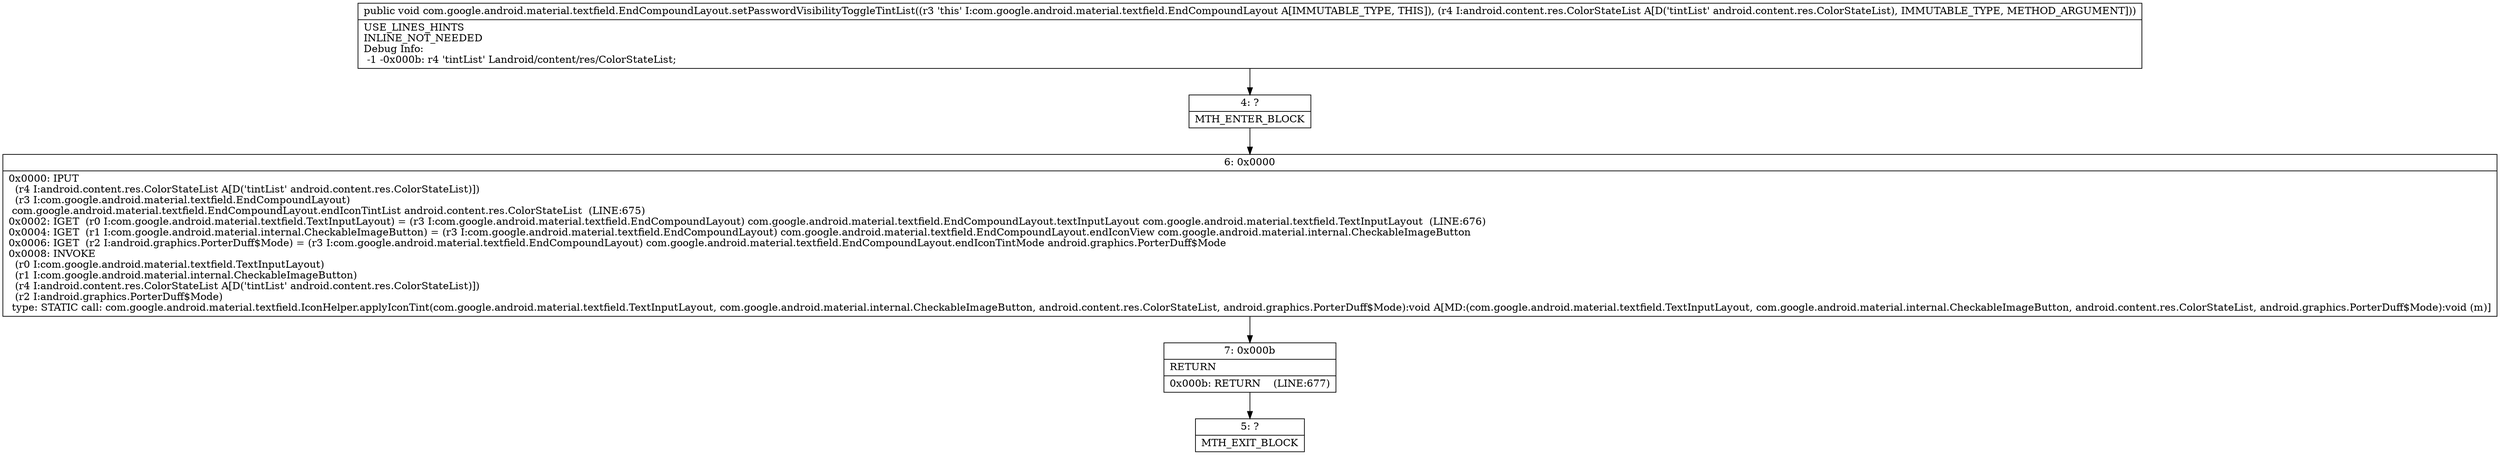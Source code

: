 digraph "CFG forcom.google.android.material.textfield.EndCompoundLayout.setPasswordVisibilityToggleTintList(Landroid\/content\/res\/ColorStateList;)V" {
Node_4 [shape=record,label="{4\:\ ?|MTH_ENTER_BLOCK\l}"];
Node_6 [shape=record,label="{6\:\ 0x0000|0x0000: IPUT  \l  (r4 I:android.content.res.ColorStateList A[D('tintList' android.content.res.ColorStateList)])\l  (r3 I:com.google.android.material.textfield.EndCompoundLayout)\l com.google.android.material.textfield.EndCompoundLayout.endIconTintList android.content.res.ColorStateList  (LINE:675)\l0x0002: IGET  (r0 I:com.google.android.material.textfield.TextInputLayout) = (r3 I:com.google.android.material.textfield.EndCompoundLayout) com.google.android.material.textfield.EndCompoundLayout.textInputLayout com.google.android.material.textfield.TextInputLayout  (LINE:676)\l0x0004: IGET  (r1 I:com.google.android.material.internal.CheckableImageButton) = (r3 I:com.google.android.material.textfield.EndCompoundLayout) com.google.android.material.textfield.EndCompoundLayout.endIconView com.google.android.material.internal.CheckableImageButton \l0x0006: IGET  (r2 I:android.graphics.PorterDuff$Mode) = (r3 I:com.google.android.material.textfield.EndCompoundLayout) com.google.android.material.textfield.EndCompoundLayout.endIconTintMode android.graphics.PorterDuff$Mode \l0x0008: INVOKE  \l  (r0 I:com.google.android.material.textfield.TextInputLayout)\l  (r1 I:com.google.android.material.internal.CheckableImageButton)\l  (r4 I:android.content.res.ColorStateList A[D('tintList' android.content.res.ColorStateList)])\l  (r2 I:android.graphics.PorterDuff$Mode)\l type: STATIC call: com.google.android.material.textfield.IconHelper.applyIconTint(com.google.android.material.textfield.TextInputLayout, com.google.android.material.internal.CheckableImageButton, android.content.res.ColorStateList, android.graphics.PorterDuff$Mode):void A[MD:(com.google.android.material.textfield.TextInputLayout, com.google.android.material.internal.CheckableImageButton, android.content.res.ColorStateList, android.graphics.PorterDuff$Mode):void (m)]\l}"];
Node_7 [shape=record,label="{7\:\ 0x000b|RETURN\l|0x000b: RETURN    (LINE:677)\l}"];
Node_5 [shape=record,label="{5\:\ ?|MTH_EXIT_BLOCK\l}"];
MethodNode[shape=record,label="{public void com.google.android.material.textfield.EndCompoundLayout.setPasswordVisibilityToggleTintList((r3 'this' I:com.google.android.material.textfield.EndCompoundLayout A[IMMUTABLE_TYPE, THIS]), (r4 I:android.content.res.ColorStateList A[D('tintList' android.content.res.ColorStateList), IMMUTABLE_TYPE, METHOD_ARGUMENT]))  | USE_LINES_HINTS\lINLINE_NOT_NEEDED\lDebug Info:\l  \-1 \-0x000b: r4 'tintList' Landroid\/content\/res\/ColorStateList;\l}"];
MethodNode -> Node_4;Node_4 -> Node_6;
Node_6 -> Node_7;
Node_7 -> Node_5;
}

